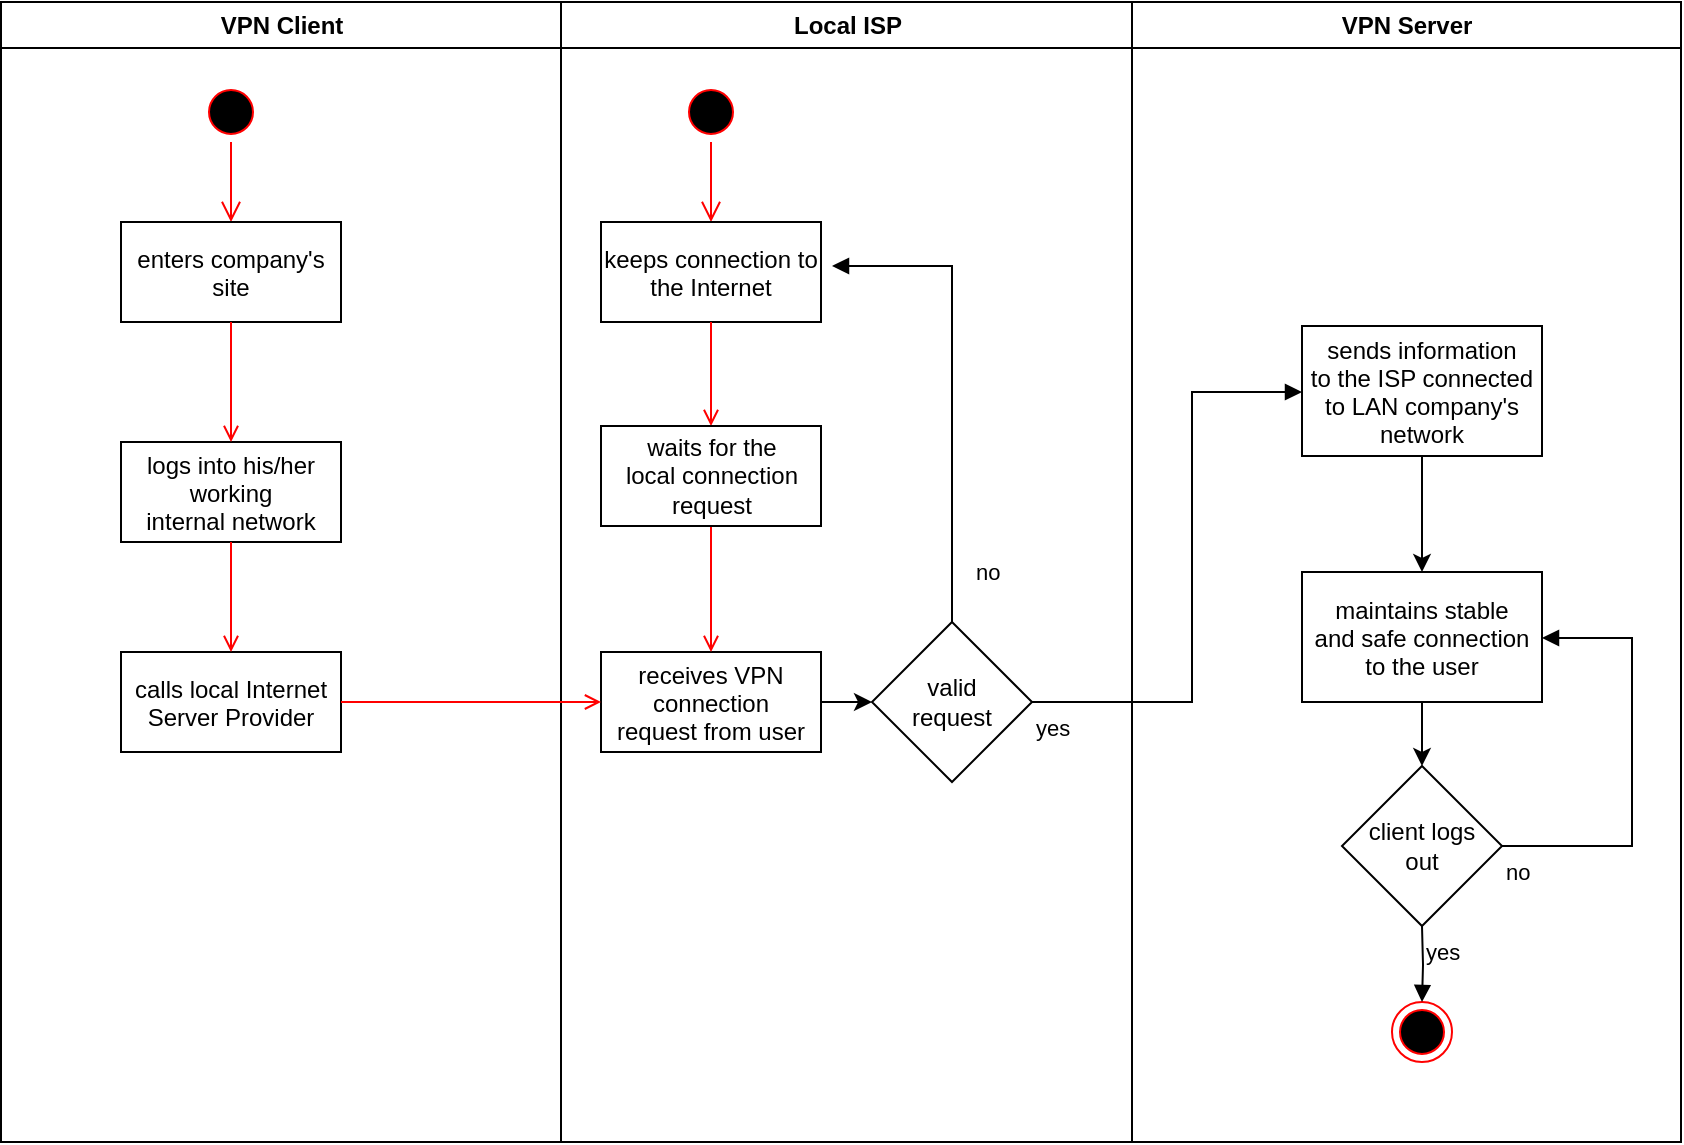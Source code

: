 <mxfile version="22.1.5" type="github">
  <diagram name="Страница — 1" id="jEZeyFRYR0pZWt1uuLXT">
    <mxGraphModel dx="1393" dy="766" grid="1" gridSize="10" guides="1" tooltips="1" connect="1" arrows="1" fold="1" page="1" pageScale="1" pageWidth="827" pageHeight="1169" math="0" shadow="0">
      <root>
        <mxCell id="0" />
        <mxCell id="1" parent="0" />
        <mxCell id="v9ghVOp1eAuB-JtDafj1-36" value="VPN Client" style="swimlane;whiteSpace=wrap" vertex="1" parent="1">
          <mxGeometry x="164.5" y="128" width="280" height="570" as="geometry" />
        </mxCell>
        <mxCell id="v9ghVOp1eAuB-JtDafj1-37" value="" style="ellipse;shape=startState;fillColor=#000000;strokeColor=#ff0000;" vertex="1" parent="v9ghVOp1eAuB-JtDafj1-36">
          <mxGeometry x="100" y="40" width="30" height="30" as="geometry" />
        </mxCell>
        <mxCell id="v9ghVOp1eAuB-JtDafj1-38" value="" style="edgeStyle=elbowEdgeStyle;elbow=horizontal;verticalAlign=bottom;endArrow=open;endSize=8;strokeColor=#FF0000;endFill=1;rounded=0" edge="1" parent="v9ghVOp1eAuB-JtDafj1-36" source="v9ghVOp1eAuB-JtDafj1-37" target="v9ghVOp1eAuB-JtDafj1-39">
          <mxGeometry x="100" y="40" as="geometry">
            <mxPoint x="115" y="110" as="targetPoint" />
          </mxGeometry>
        </mxCell>
        <mxCell id="v9ghVOp1eAuB-JtDafj1-39" value="enters company&#39;s&#xa;site" style="" vertex="1" parent="v9ghVOp1eAuB-JtDafj1-36">
          <mxGeometry x="60" y="110" width="110" height="50" as="geometry" />
        </mxCell>
        <mxCell id="v9ghVOp1eAuB-JtDafj1-40" value="logs into his/her&#xa;working&#xa;internal network" style="" vertex="1" parent="v9ghVOp1eAuB-JtDafj1-36">
          <mxGeometry x="60" y="220" width="110" height="50" as="geometry" />
        </mxCell>
        <mxCell id="v9ghVOp1eAuB-JtDafj1-41" value="" style="endArrow=open;strokeColor=#FF0000;endFill=1;rounded=0" edge="1" parent="v9ghVOp1eAuB-JtDafj1-36" source="v9ghVOp1eAuB-JtDafj1-39" target="v9ghVOp1eAuB-JtDafj1-40">
          <mxGeometry relative="1" as="geometry" />
        </mxCell>
        <mxCell id="v9ghVOp1eAuB-JtDafj1-42" value="calls local Internet&#xa;Server Provider" style="" vertex="1" parent="v9ghVOp1eAuB-JtDafj1-36">
          <mxGeometry x="60" y="325" width="110" height="50" as="geometry" />
        </mxCell>
        <mxCell id="v9ghVOp1eAuB-JtDafj1-43" value="" style="endArrow=open;strokeColor=#FF0000;endFill=1;rounded=0" edge="1" parent="v9ghVOp1eAuB-JtDafj1-36" source="v9ghVOp1eAuB-JtDafj1-40" target="v9ghVOp1eAuB-JtDafj1-42">
          <mxGeometry relative="1" as="geometry" />
        </mxCell>
        <mxCell id="v9ghVOp1eAuB-JtDafj1-44" value="Local ISP" style="swimlane;whiteSpace=wrap" vertex="1" parent="1">
          <mxGeometry x="444.5" y="128" width="285.5" height="570" as="geometry" />
        </mxCell>
        <mxCell id="v9ghVOp1eAuB-JtDafj1-45" value="" style="ellipse;shape=startState;fillColor=#000000;strokeColor=#ff0000;" vertex="1" parent="v9ghVOp1eAuB-JtDafj1-44">
          <mxGeometry x="60" y="40" width="30" height="30" as="geometry" />
        </mxCell>
        <mxCell id="v9ghVOp1eAuB-JtDafj1-46" value="" style="edgeStyle=elbowEdgeStyle;elbow=horizontal;verticalAlign=bottom;endArrow=open;endSize=8;strokeColor=#FF0000;endFill=1;rounded=0" edge="1" parent="v9ghVOp1eAuB-JtDafj1-44" source="v9ghVOp1eAuB-JtDafj1-45" target="v9ghVOp1eAuB-JtDafj1-47">
          <mxGeometry x="40" y="20" as="geometry">
            <mxPoint x="55" y="90" as="targetPoint" />
          </mxGeometry>
        </mxCell>
        <mxCell id="v9ghVOp1eAuB-JtDafj1-47" value="keeps connection to&#xa;the Internet" style="" vertex="1" parent="v9ghVOp1eAuB-JtDafj1-44">
          <mxGeometry x="20" y="110" width="110" height="50" as="geometry" />
        </mxCell>
        <mxCell id="v9ghVOp1eAuB-JtDafj1-48" value="" style="endArrow=open;strokeColor=#FF0000;endFill=1;rounded=0;entryX=0.5;entryY=0;entryDx=0;entryDy=0;" edge="1" parent="v9ghVOp1eAuB-JtDafj1-44" source="v9ghVOp1eAuB-JtDafj1-47" target="v9ghVOp1eAuB-JtDafj1-52">
          <mxGeometry relative="1" as="geometry">
            <mxPoint x="75" y="205" as="targetPoint" />
          </mxGeometry>
        </mxCell>
        <mxCell id="v9ghVOp1eAuB-JtDafj1-49" value="" style="edgeStyle=orthogonalEdgeStyle;rounded=0;orthogonalLoop=1;jettySize=auto;html=1;" edge="1" parent="v9ghVOp1eAuB-JtDafj1-44" source="v9ghVOp1eAuB-JtDafj1-50" target="v9ghVOp1eAuB-JtDafj1-53">
          <mxGeometry relative="1" as="geometry" />
        </mxCell>
        <mxCell id="v9ghVOp1eAuB-JtDafj1-50" value="receives VPN&#xa;connection&#xa;request from user" style="" vertex="1" parent="v9ghVOp1eAuB-JtDafj1-44">
          <mxGeometry x="20" y="325" width="110" height="50" as="geometry" />
        </mxCell>
        <mxCell id="v9ghVOp1eAuB-JtDafj1-51" value="" style="endArrow=open;strokeColor=#FF0000;endFill=1;rounded=0;exitX=0.5;exitY=1;exitDx=0;exitDy=0;" edge="1" parent="v9ghVOp1eAuB-JtDafj1-44" source="v9ghVOp1eAuB-JtDafj1-52" target="v9ghVOp1eAuB-JtDafj1-50">
          <mxGeometry relative="1" as="geometry">
            <mxPoint x="75" y="270" as="sourcePoint" />
          </mxGeometry>
        </mxCell>
        <mxCell id="v9ghVOp1eAuB-JtDafj1-52" value="waits for the&lt;br style=&quot;border-color: var(--border-color); padding: 0px; margin: 0px;&quot;&gt;local connection&lt;br style=&quot;border-color: var(--border-color); padding: 0px; margin: 0px;&quot;&gt;&lt;span style=&quot;border-color: var(--border-color);&quot;&gt;request&lt;/span&gt;" style="html=1;whiteSpace=wrap;" vertex="1" parent="v9ghVOp1eAuB-JtDafj1-44">
          <mxGeometry x="20" y="212" width="110" height="50" as="geometry" />
        </mxCell>
        <mxCell id="v9ghVOp1eAuB-JtDafj1-53" value="valid&lt;br&gt;request" style="rhombus;whiteSpace=wrap;html=1;" vertex="1" parent="v9ghVOp1eAuB-JtDafj1-44">
          <mxGeometry x="155.5" y="310" width="80" height="80" as="geometry" />
        </mxCell>
        <mxCell id="v9ghVOp1eAuB-JtDafj1-54" value="VPN Server" style="swimlane;whiteSpace=wrap" vertex="1" parent="1">
          <mxGeometry x="730" y="128" width="274.5" height="570" as="geometry" />
        </mxCell>
        <mxCell id="v9ghVOp1eAuB-JtDafj1-55" value="" style="edgeStyle=orthogonalEdgeStyle;rounded=0;orthogonalLoop=1;jettySize=auto;html=1;" edge="1" parent="v9ghVOp1eAuB-JtDafj1-54" source="v9ghVOp1eAuB-JtDafj1-56" target="v9ghVOp1eAuB-JtDafj1-59">
          <mxGeometry relative="1" as="geometry" />
        </mxCell>
        <mxCell id="v9ghVOp1eAuB-JtDafj1-56" value="sends information&#xa;to the ISP connected&#xa;to LAN company&#39;s&#xa;network" style="" vertex="1" parent="v9ghVOp1eAuB-JtDafj1-54">
          <mxGeometry x="85" y="162" width="120" height="65" as="geometry" />
        </mxCell>
        <mxCell id="v9ghVOp1eAuB-JtDafj1-57" value="" style="ellipse;shape=endState;fillColor=#000000;strokeColor=#ff0000" vertex="1" parent="v9ghVOp1eAuB-JtDafj1-54">
          <mxGeometry x="130" y="500" width="30" height="30" as="geometry" />
        </mxCell>
        <mxCell id="v9ghVOp1eAuB-JtDafj1-58" value="" style="edgeStyle=orthogonalEdgeStyle;rounded=0;orthogonalLoop=1;jettySize=auto;html=1;" edge="1" parent="v9ghVOp1eAuB-JtDafj1-54" source="v9ghVOp1eAuB-JtDafj1-59" target="v9ghVOp1eAuB-JtDafj1-60">
          <mxGeometry relative="1" as="geometry" />
        </mxCell>
        <mxCell id="v9ghVOp1eAuB-JtDafj1-59" value="maintains stable&#xa;and safe connection&#xa;to the user" style="" vertex="1" parent="v9ghVOp1eAuB-JtDafj1-54">
          <mxGeometry x="85" y="285" width="120" height="65" as="geometry" />
        </mxCell>
        <mxCell id="v9ghVOp1eAuB-JtDafj1-60" value="client logs&lt;br&gt;out" style="rhombus;whiteSpace=wrap;html=1;" vertex="1" parent="v9ghVOp1eAuB-JtDafj1-54">
          <mxGeometry x="105" y="382" width="80" height="80" as="geometry" />
        </mxCell>
        <mxCell id="v9ghVOp1eAuB-JtDafj1-61" value="no" style="endArrow=block;endFill=1;html=1;edgeStyle=orthogonalEdgeStyle;align=left;verticalAlign=top;rounded=0;entryX=1;entryY=0.5;entryDx=0;entryDy=0;exitX=1;exitY=0.5;exitDx=0;exitDy=0;" edge="1" parent="v9ghVOp1eAuB-JtDafj1-54" source="v9ghVOp1eAuB-JtDafj1-60" target="v9ghVOp1eAuB-JtDafj1-59">
          <mxGeometry x="-1" relative="1" as="geometry">
            <mxPoint x="-160" y="392" as="sourcePoint" />
            <mxPoint y="392" as="targetPoint" />
            <Array as="points">
              <mxPoint x="250" y="422" />
              <mxPoint x="250" y="318" />
              <mxPoint x="205" y="318" />
            </Array>
          </mxGeometry>
        </mxCell>
        <mxCell id="v9ghVOp1eAuB-JtDafj1-62" value="" style="endArrow=open;strokeColor=#FF0000;endFill=1;rounded=0" edge="1" parent="1" source="v9ghVOp1eAuB-JtDafj1-42" target="v9ghVOp1eAuB-JtDafj1-50">
          <mxGeometry relative="1" as="geometry" />
        </mxCell>
        <mxCell id="v9ghVOp1eAuB-JtDafj1-63" value="no" style="endArrow=block;endFill=1;html=1;edgeStyle=orthogonalEdgeStyle;align=left;verticalAlign=top;rounded=0;exitX=0.5;exitY=0;exitDx=0;exitDy=0;" edge="1" parent="1" source="v9ghVOp1eAuB-JtDafj1-53">
          <mxGeometry x="-0.681" y="-10" relative="1" as="geometry">
            <mxPoint x="500" y="360" as="sourcePoint" />
            <mxPoint x="580" y="260" as="targetPoint" />
            <Array as="points">
              <mxPoint x="640" y="260" />
            </Array>
            <mxPoint as="offset" />
          </mxGeometry>
        </mxCell>
        <mxCell id="v9ghVOp1eAuB-JtDafj1-64" value="yes" style="endArrow=block;endFill=1;html=1;edgeStyle=orthogonalEdgeStyle;align=left;verticalAlign=top;rounded=0;exitX=1;exitY=0.5;exitDx=0;exitDy=0;" edge="1" parent="1" source="v9ghVOp1eAuB-JtDafj1-53" target="v9ghVOp1eAuB-JtDafj1-56">
          <mxGeometry x="-1" relative="1" as="geometry">
            <mxPoint x="500" y="430" as="sourcePoint" />
            <mxPoint x="770" y="330" as="targetPoint" />
            <Array as="points">
              <mxPoint x="760" y="478" />
              <mxPoint x="760" y="323" />
            </Array>
          </mxGeometry>
        </mxCell>
        <mxCell id="v9ghVOp1eAuB-JtDafj1-65" value="yes" style="endArrow=block;endFill=1;html=1;edgeStyle=orthogonalEdgeStyle;align=left;verticalAlign=top;rounded=0;entryX=0.5;entryY=0;entryDx=0;entryDy=0;" edge="1" parent="1" target="v9ghVOp1eAuB-JtDafj1-57">
          <mxGeometry x="-1" relative="1" as="geometry">
            <mxPoint x="875" y="590" as="sourcePoint" />
            <mxPoint x="670" y="560" as="targetPoint" />
            <mxPoint as="offset" />
          </mxGeometry>
        </mxCell>
      </root>
    </mxGraphModel>
  </diagram>
</mxfile>
